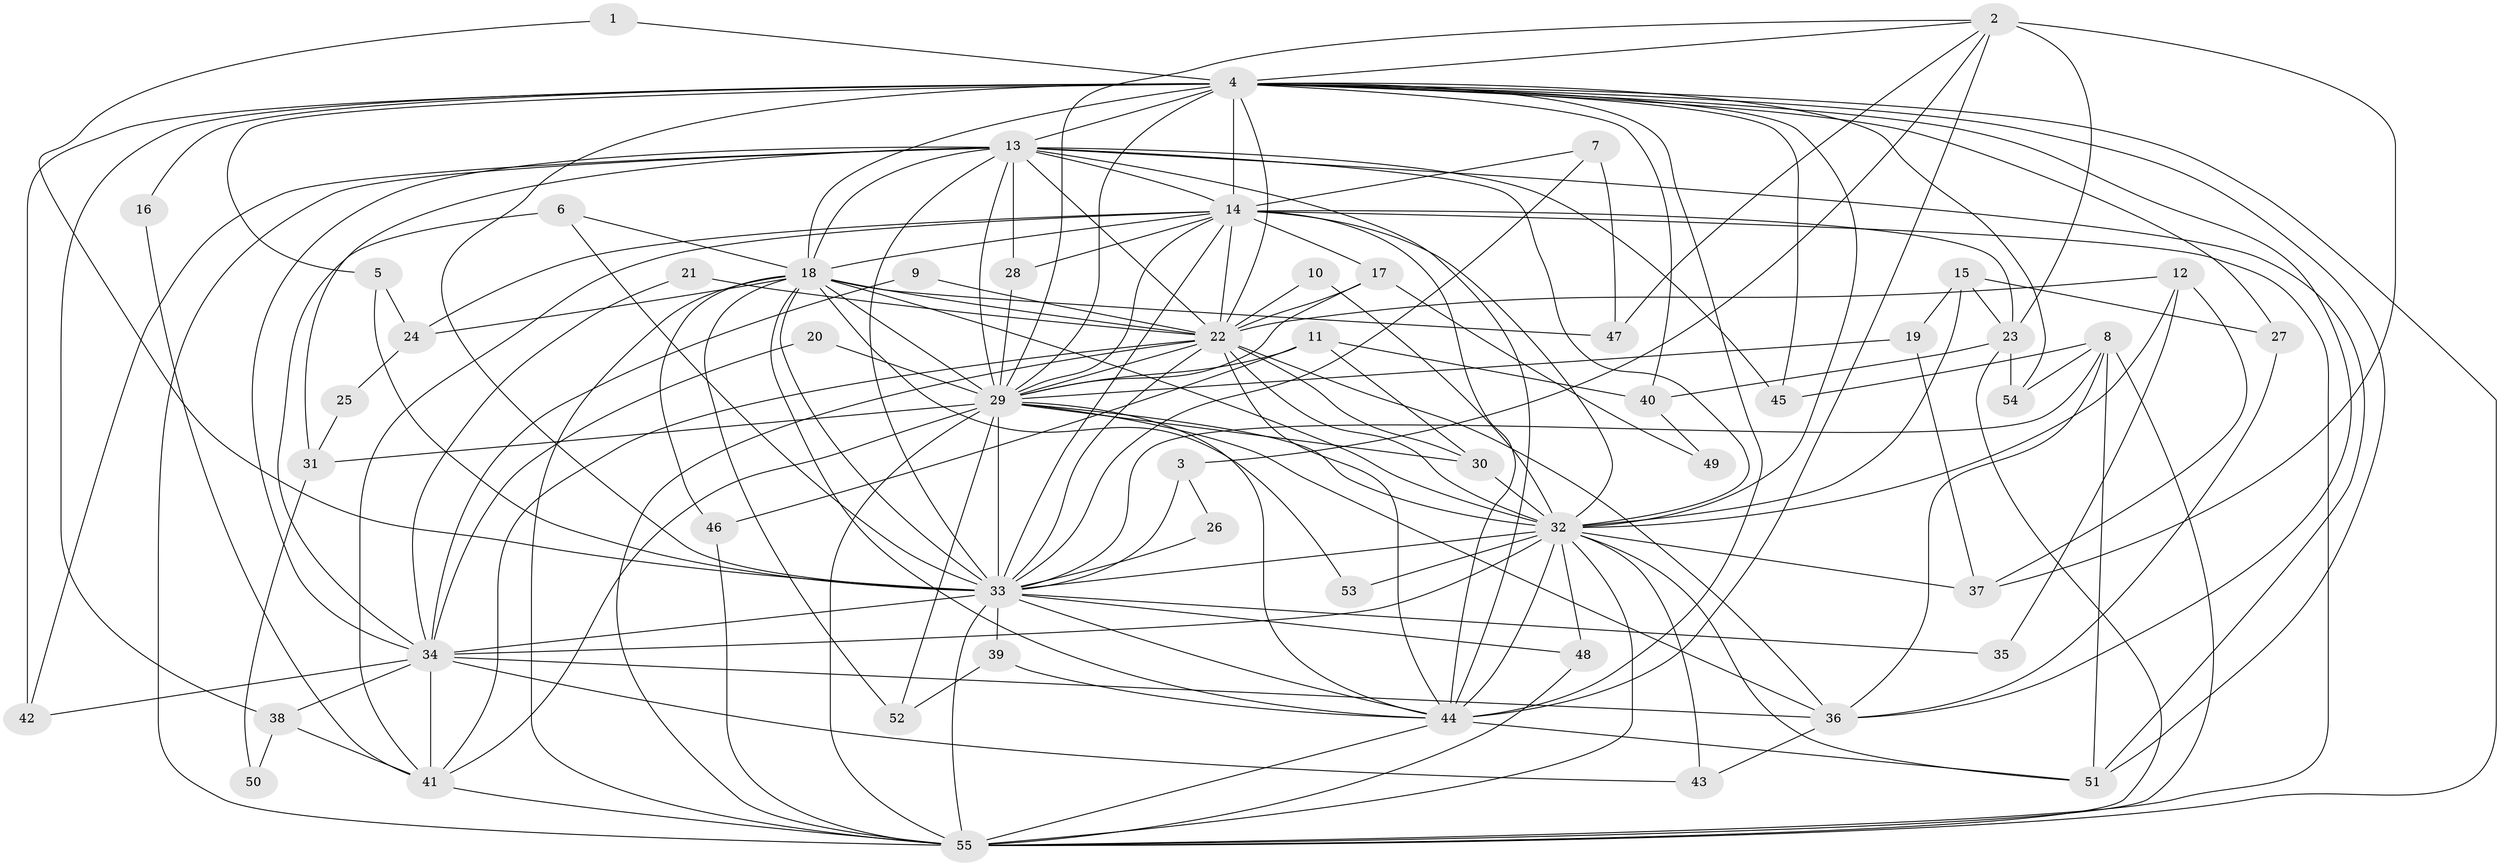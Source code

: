 // original degree distribution, {13: 0.009174311926605505, 17: 0.009174311926605505, 16: 0.009174311926605505, 27: 0.009174311926605505, 25: 0.009174311926605505, 15: 0.009174311926605505, 20: 0.009174311926605505, 22: 0.009174311926605505, 19: 0.009174311926605505, 29: 0.009174311926605505, 2: 0.5045871559633027, 5: 0.027522935779816515, 4: 0.13761467889908258, 3: 0.2018348623853211, 7: 0.01834862385321101, 12: 0.009174311926605505, 6: 0.009174311926605505}
// Generated by graph-tools (version 1.1) at 2025/36/03/04/25 23:36:29]
// undirected, 55 vertices, 165 edges
graph export_dot {
  node [color=gray90,style=filled];
  1;
  2;
  3;
  4;
  5;
  6;
  7;
  8;
  9;
  10;
  11;
  12;
  13;
  14;
  15;
  16;
  17;
  18;
  19;
  20;
  21;
  22;
  23;
  24;
  25;
  26;
  27;
  28;
  29;
  30;
  31;
  32;
  33;
  34;
  35;
  36;
  37;
  38;
  39;
  40;
  41;
  42;
  43;
  44;
  45;
  46;
  47;
  48;
  49;
  50;
  51;
  52;
  53;
  54;
  55;
  1 -- 4 [weight=1.0];
  1 -- 33 [weight=1.0];
  2 -- 3 [weight=1.0];
  2 -- 4 [weight=1.0];
  2 -- 23 [weight=1.0];
  2 -- 29 [weight=1.0];
  2 -- 37 [weight=1.0];
  2 -- 44 [weight=1.0];
  2 -- 47 [weight=1.0];
  3 -- 26 [weight=1.0];
  3 -- 33 [weight=1.0];
  4 -- 5 [weight=1.0];
  4 -- 13 [weight=1.0];
  4 -- 14 [weight=2.0];
  4 -- 16 [weight=1.0];
  4 -- 18 [weight=1.0];
  4 -- 22 [weight=1.0];
  4 -- 27 [weight=1.0];
  4 -- 29 [weight=2.0];
  4 -- 32 [weight=1.0];
  4 -- 33 [weight=1.0];
  4 -- 36 [weight=1.0];
  4 -- 38 [weight=1.0];
  4 -- 40 [weight=1.0];
  4 -- 42 [weight=3.0];
  4 -- 44 [weight=1.0];
  4 -- 45 [weight=1.0];
  4 -- 51 [weight=1.0];
  4 -- 54 [weight=1.0];
  4 -- 55 [weight=1.0];
  5 -- 24 [weight=1.0];
  5 -- 33 [weight=1.0];
  6 -- 18 [weight=1.0];
  6 -- 33 [weight=1.0];
  6 -- 34 [weight=1.0];
  7 -- 14 [weight=1.0];
  7 -- 33 [weight=1.0];
  7 -- 47 [weight=1.0];
  8 -- 33 [weight=1.0];
  8 -- 36 [weight=1.0];
  8 -- 45 [weight=1.0];
  8 -- 51 [weight=1.0];
  8 -- 54 [weight=1.0];
  8 -- 55 [weight=1.0];
  9 -- 22 [weight=1.0];
  9 -- 34 [weight=1.0];
  10 -- 22 [weight=1.0];
  10 -- 32 [weight=2.0];
  11 -- 29 [weight=2.0];
  11 -- 30 [weight=1.0];
  11 -- 40 [weight=1.0];
  11 -- 46 [weight=1.0];
  12 -- 22 [weight=1.0];
  12 -- 32 [weight=1.0];
  12 -- 35 [weight=1.0];
  12 -- 37 [weight=1.0];
  13 -- 14 [weight=1.0];
  13 -- 18 [weight=1.0];
  13 -- 22 [weight=2.0];
  13 -- 28 [weight=1.0];
  13 -- 29 [weight=2.0];
  13 -- 31 [weight=1.0];
  13 -- 32 [weight=1.0];
  13 -- 33 [weight=1.0];
  13 -- 34 [weight=1.0];
  13 -- 42 [weight=1.0];
  13 -- 44 [weight=1.0];
  13 -- 45 [weight=1.0];
  13 -- 51 [weight=1.0];
  13 -- 55 [weight=1.0];
  14 -- 17 [weight=1.0];
  14 -- 18 [weight=2.0];
  14 -- 22 [weight=2.0];
  14 -- 23 [weight=1.0];
  14 -- 24 [weight=1.0];
  14 -- 28 [weight=1.0];
  14 -- 29 [weight=1.0];
  14 -- 32 [weight=2.0];
  14 -- 33 [weight=1.0];
  14 -- 41 [weight=1.0];
  14 -- 44 [weight=1.0];
  14 -- 55 [weight=2.0];
  15 -- 19 [weight=1.0];
  15 -- 23 [weight=1.0];
  15 -- 27 [weight=1.0];
  15 -- 32 [weight=1.0];
  16 -- 41 [weight=1.0];
  17 -- 22 [weight=1.0];
  17 -- 29 [weight=1.0];
  17 -- 49 [weight=1.0];
  18 -- 22 [weight=1.0];
  18 -- 24 [weight=1.0];
  18 -- 29 [weight=1.0];
  18 -- 32 [weight=1.0];
  18 -- 33 [weight=1.0];
  18 -- 44 [weight=1.0];
  18 -- 46 [weight=1.0];
  18 -- 47 [weight=1.0];
  18 -- 52 [weight=1.0];
  18 -- 53 [weight=1.0];
  18 -- 55 [weight=1.0];
  19 -- 29 [weight=1.0];
  19 -- 37 [weight=1.0];
  20 -- 29 [weight=1.0];
  20 -- 34 [weight=1.0];
  21 -- 22 [weight=1.0];
  21 -- 34 [weight=1.0];
  22 -- 29 [weight=1.0];
  22 -- 30 [weight=1.0];
  22 -- 32 [weight=2.0];
  22 -- 33 [weight=1.0];
  22 -- 36 [weight=1.0];
  22 -- 41 [weight=1.0];
  22 -- 44 [weight=1.0];
  22 -- 55 [weight=1.0];
  23 -- 40 [weight=1.0];
  23 -- 54 [weight=1.0];
  23 -- 55 [weight=1.0];
  24 -- 25 [weight=1.0];
  25 -- 31 [weight=1.0];
  26 -- 33 [weight=1.0];
  27 -- 36 [weight=1.0];
  28 -- 29 [weight=1.0];
  29 -- 30 [weight=1.0];
  29 -- 31 [weight=2.0];
  29 -- 32 [weight=3.0];
  29 -- 33 [weight=2.0];
  29 -- 36 [weight=1.0];
  29 -- 41 [weight=1.0];
  29 -- 44 [weight=1.0];
  29 -- 52 [weight=2.0];
  29 -- 55 [weight=1.0];
  30 -- 32 [weight=1.0];
  31 -- 50 [weight=1.0];
  32 -- 33 [weight=1.0];
  32 -- 34 [weight=1.0];
  32 -- 37 [weight=1.0];
  32 -- 43 [weight=1.0];
  32 -- 44 [weight=2.0];
  32 -- 48 [weight=1.0];
  32 -- 51 [weight=1.0];
  32 -- 53 [weight=2.0];
  32 -- 55 [weight=1.0];
  33 -- 34 [weight=1.0];
  33 -- 35 [weight=1.0];
  33 -- 39 [weight=1.0];
  33 -- 44 [weight=1.0];
  33 -- 48 [weight=1.0];
  33 -- 55 [weight=1.0];
  34 -- 36 [weight=1.0];
  34 -- 38 [weight=1.0];
  34 -- 41 [weight=1.0];
  34 -- 42 [weight=1.0];
  34 -- 43 [weight=1.0];
  36 -- 43 [weight=1.0];
  38 -- 41 [weight=1.0];
  38 -- 50 [weight=1.0];
  39 -- 44 [weight=1.0];
  39 -- 52 [weight=1.0];
  40 -- 49 [weight=1.0];
  41 -- 55 [weight=1.0];
  44 -- 51 [weight=1.0];
  44 -- 55 [weight=1.0];
  46 -- 55 [weight=2.0];
  48 -- 55 [weight=1.0];
}
